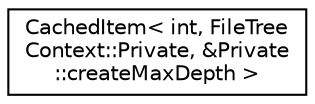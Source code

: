 digraph "Graphical Class Hierarchy"
{
 // LATEX_PDF_SIZE
  edge [fontname="Helvetica",fontsize="10",labelfontname="Helvetica",labelfontsize="10"];
  node [fontname="Helvetica",fontsize="10",shape=record];
  rankdir="LR";
  Node0 [label="CachedItem\< int, FileTree\lContext::Private, &Private\l::createMaxDepth \>",height=0.2,width=0.4,color="black", fillcolor="white", style="filled",URL="$classCachedItem.html",tooltip=" "];
}
